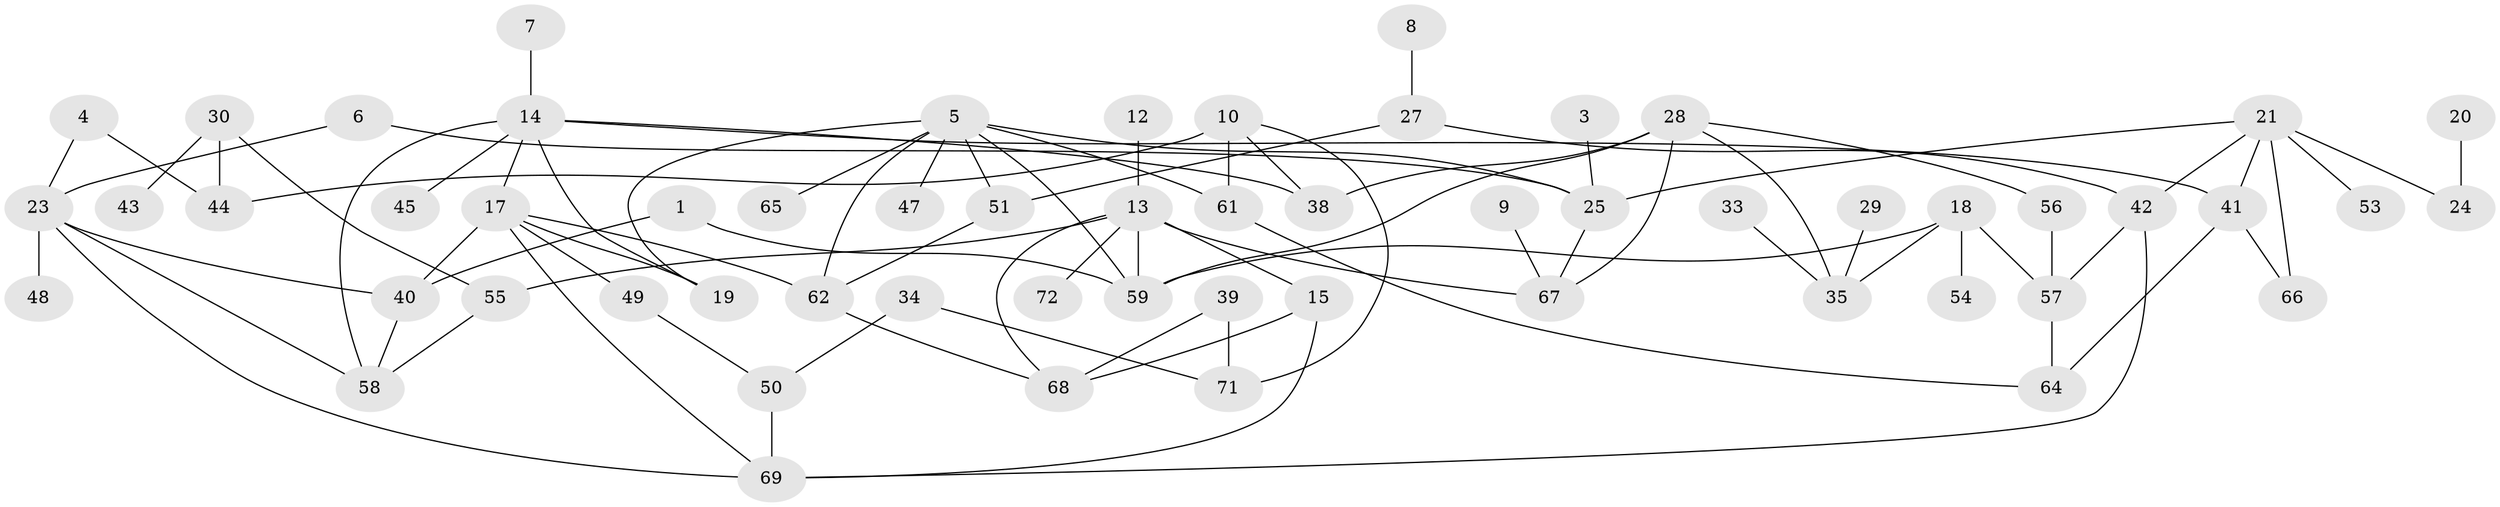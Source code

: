 // original degree distribution, {1: 0.26573426573426573, 0: 0.07692307692307693, 3: 0.24475524475524477, 5: 0.04895104895104895, 2: 0.23776223776223776, 4: 0.11888111888111888, 6: 0.006993006993006993}
// Generated by graph-tools (version 1.1) at 2025/33/03/09/25 02:33:46]
// undirected, 58 vertices, 87 edges
graph export_dot {
graph [start="1"]
  node [color=gray90,style=filled];
  1;
  3;
  4;
  5;
  6;
  7;
  8;
  9;
  10;
  12;
  13;
  14;
  15;
  17;
  18;
  19;
  20;
  21;
  23;
  24;
  25;
  27;
  28;
  29;
  30;
  33;
  34;
  35;
  38;
  39;
  40;
  41;
  42;
  43;
  44;
  45;
  47;
  48;
  49;
  50;
  51;
  53;
  54;
  55;
  56;
  57;
  58;
  59;
  61;
  62;
  64;
  65;
  66;
  67;
  68;
  69;
  71;
  72;
  1 -- 40 [weight=1.0];
  1 -- 59 [weight=1.0];
  3 -- 25 [weight=1.0];
  4 -- 23 [weight=1.0];
  4 -- 44 [weight=1.0];
  5 -- 19 [weight=1.0];
  5 -- 25 [weight=1.0];
  5 -- 47 [weight=1.0];
  5 -- 51 [weight=1.0];
  5 -- 59 [weight=1.0];
  5 -- 61 [weight=1.0];
  5 -- 62 [weight=1.0];
  5 -- 65 [weight=1.0];
  6 -- 23 [weight=1.0];
  6 -- 25 [weight=1.0];
  7 -- 14 [weight=1.0];
  8 -- 27 [weight=1.0];
  9 -- 67 [weight=1.0];
  10 -- 38 [weight=1.0];
  10 -- 44 [weight=1.0];
  10 -- 61 [weight=2.0];
  10 -- 71 [weight=1.0];
  12 -- 13 [weight=1.0];
  13 -- 15 [weight=1.0];
  13 -- 55 [weight=2.0];
  13 -- 59 [weight=1.0];
  13 -- 67 [weight=1.0];
  13 -- 68 [weight=1.0];
  13 -- 72 [weight=1.0];
  14 -- 17 [weight=1.0];
  14 -- 19 [weight=1.0];
  14 -- 38 [weight=1.0];
  14 -- 41 [weight=1.0];
  14 -- 45 [weight=1.0];
  14 -- 58 [weight=1.0];
  15 -- 68 [weight=1.0];
  15 -- 69 [weight=1.0];
  17 -- 19 [weight=1.0];
  17 -- 40 [weight=1.0];
  17 -- 49 [weight=1.0];
  17 -- 62 [weight=1.0];
  17 -- 69 [weight=1.0];
  18 -- 35 [weight=1.0];
  18 -- 54 [weight=1.0];
  18 -- 57 [weight=1.0];
  18 -- 59 [weight=1.0];
  20 -- 24 [weight=1.0];
  21 -- 24 [weight=1.0];
  21 -- 25 [weight=1.0];
  21 -- 41 [weight=1.0];
  21 -- 42 [weight=1.0];
  21 -- 53 [weight=1.0];
  21 -- 66 [weight=1.0];
  23 -- 40 [weight=1.0];
  23 -- 48 [weight=1.0];
  23 -- 58 [weight=1.0];
  23 -- 69 [weight=1.0];
  25 -- 67 [weight=1.0];
  27 -- 42 [weight=1.0];
  27 -- 51 [weight=1.0];
  28 -- 35 [weight=1.0];
  28 -- 38 [weight=1.0];
  28 -- 56 [weight=1.0];
  28 -- 59 [weight=1.0];
  28 -- 67 [weight=1.0];
  29 -- 35 [weight=1.0];
  30 -- 43 [weight=1.0];
  30 -- 44 [weight=1.0];
  30 -- 55 [weight=1.0];
  33 -- 35 [weight=1.0];
  34 -- 50 [weight=1.0];
  34 -- 71 [weight=1.0];
  39 -- 68 [weight=1.0];
  39 -- 71 [weight=1.0];
  40 -- 58 [weight=1.0];
  41 -- 64 [weight=1.0];
  41 -- 66 [weight=1.0];
  42 -- 57 [weight=1.0];
  42 -- 69 [weight=1.0];
  49 -- 50 [weight=1.0];
  50 -- 69 [weight=1.0];
  51 -- 62 [weight=1.0];
  55 -- 58 [weight=1.0];
  56 -- 57 [weight=1.0];
  57 -- 64 [weight=1.0];
  61 -- 64 [weight=1.0];
  62 -- 68 [weight=1.0];
}
